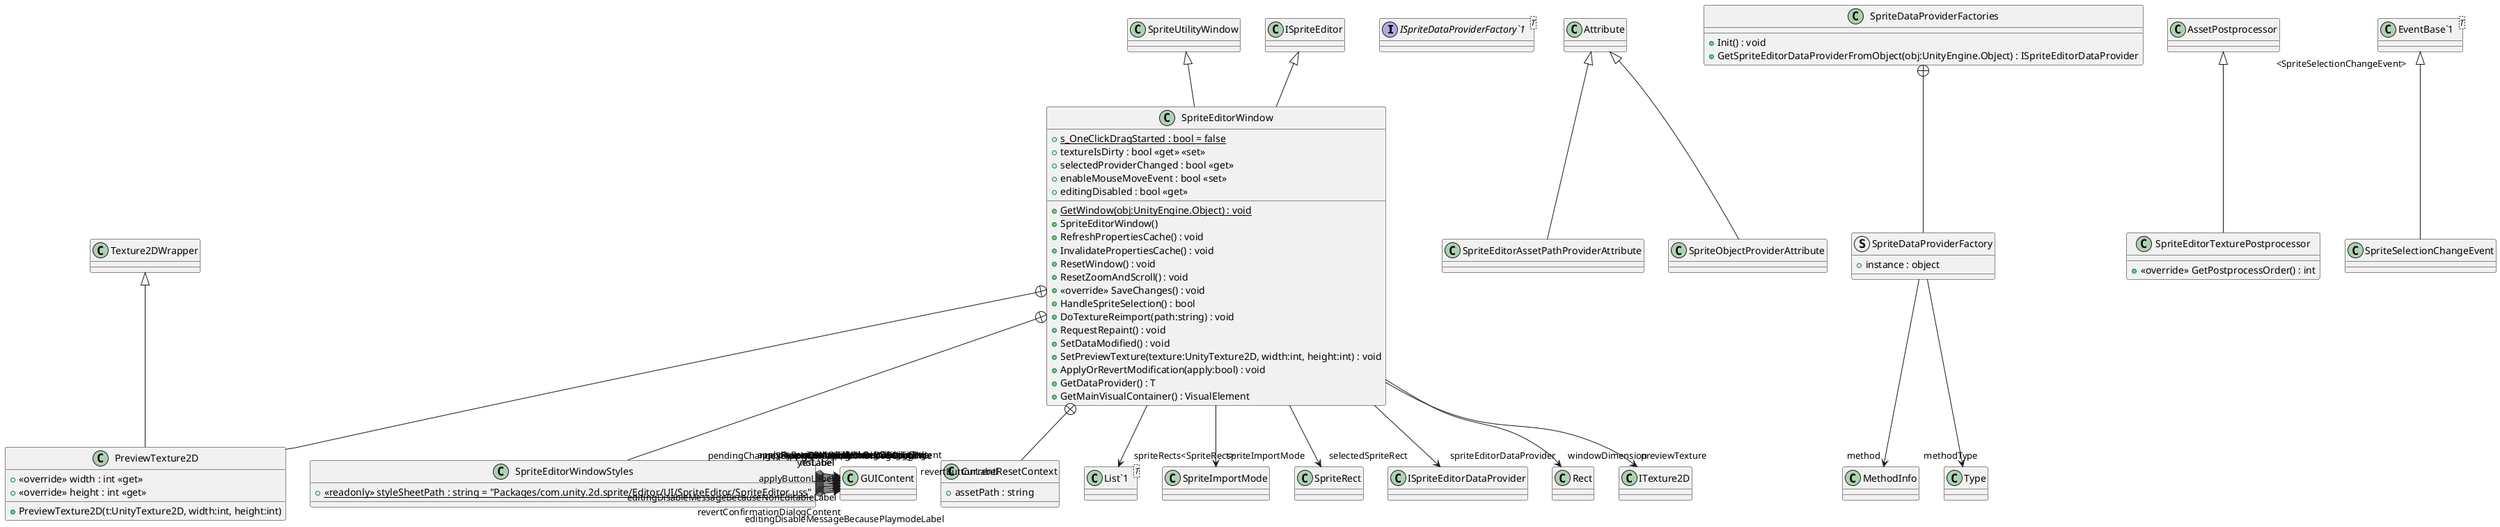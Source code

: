@startuml
interface "ISpriteDataProviderFactory`1"<T> {
}
class SpriteEditorAssetPathProviderAttribute {
}
class SpriteObjectProviderAttribute {
}
class SpriteDataProviderFactories {
    + Init() : void
    + GetSpriteEditorDataProviderFromObject(obj:UnityEngine.Object) : ISpriteEditorDataProvider
}
class SpriteEditorWindow {
    + {static} s_OneClickDragStarted : bool = false
    + {static} GetWindow(obj:UnityEngine.Object) : void
    + SpriteEditorWindow()
    + RefreshPropertiesCache() : void
    + InvalidatePropertiesCache() : void
    + textureIsDirty : bool <<get>> <<set>>
    + selectedProviderChanged : bool <<get>>
    + ResetWindow() : void
    + ResetZoomAndScroll() : void
    + <<override>> SaveChanges() : void
    + HandleSpriteSelection() : bool
    + DoTextureReimport(path:string) : void
    + enableMouseMoveEvent : bool <<set>>
    + RequestRepaint() : void
    + SetDataModified() : void
    + editingDisabled : bool <<get>>
    + SetPreviewTexture(texture:UnityTexture2D, width:int, height:int) : void
    + ApplyOrRevertModification(apply:bool) : void
    + GetDataProvider() : T
    + GetMainVisualContainer() : VisualElement
}
class SpriteEditorTexturePostprocessor {
    + <<override>> GetPostprocessOrder() : int
}
class SpriteSelectionChangeEvent {
}
struct SpriteDataProviderFactory {
    + instance : object
}
class SpriteEditorWindowStyles {
    + {static} <<readonly>> styleSheetPath : string = "Packages/com.unity.2d.sprite/Editor/UI/SpriteEditor/SpriteEditor.uss"
}
class CurrentResetContext {
    + assetPath : string
}
class "List`1"<T> {
}
class PreviewTexture2D {
    + PreviewTexture2D(t:UnityTexture2D, width:int, height:int)
    + <<override>> width : int <<get>>
    + <<override>> height : int <<get>>
}
class "EventBase`1"<T> {
}
Attribute <|-- SpriteEditorAssetPathProviderAttribute
Attribute <|-- SpriteObjectProviderAttribute
SpriteUtilityWindow <|-- SpriteEditorWindow
ISpriteEditor <|-- SpriteEditorWindow
SpriteEditorWindow --> "spriteImportMode" SpriteImportMode
SpriteEditorWindow --> "spriteRects<SpriteRect>" "List`1"
SpriteEditorWindow --> "selectedSpriteRect" SpriteRect
SpriteEditorWindow --> "spriteEditorDataProvider" ISpriteEditorDataProvider
SpriteEditorWindow --> "windowDimension" Rect
SpriteEditorWindow --> "previewTexture" ITexture2D
AssetPostprocessor <|-- SpriteEditorTexturePostprocessor
"EventBase`1" "<SpriteSelectionChangeEvent>" <|-- SpriteSelectionChangeEvent
SpriteDataProviderFactories +-- SpriteDataProviderFactory
SpriteDataProviderFactory --> "method" MethodInfo
SpriteDataProviderFactory --> "methodType" Type
SpriteEditorWindow +-- SpriteEditorWindowStyles
SpriteEditorWindowStyles o-> "editingDisableMessageBecausePlaymodeLabel" GUIContent
SpriteEditorWindowStyles o-> "editingDisableMessageBecauseNonEditableLabel" GUIContent
SpriteEditorWindowStyles o-> "revertButtonLabel" GUIContent
SpriteEditorWindowStyles o-> "applyButtonLabel" GUIContent
SpriteEditorWindowStyles o-> "pendingChangesDialogContent" GUIContent
SpriteEditorWindowStyles o-> "applyRevertDialogTitle" GUIContent
SpriteEditorWindowStyles o-> "applyRevertDialogContent" GUIContent
SpriteEditorWindowStyles o-> "noSelectionWarning" GUIContent
SpriteEditorWindowStyles o-> "noModuleWarning" GUIContent
SpriteEditorWindowStyles o-> "applyRevertModuleDialogTitle" GUIContent
SpriteEditorWindowStyles o-> "applyRevertModuleDialogContent" GUIContent
SpriteEditorWindowStyles o-> "revertConfirmationDialogTitle" GUIContent
SpriteEditorWindowStyles o-> "revertConfirmationDialogContent" GUIContent
SpriteEditorWindowStyles o-> "applyConfirmationDialogTitle" GUIContent
SpriteEditorWindowStyles o-> "applyConfirmationDialogContent" GUIContent
SpriteEditorWindowStyles o-> "yesLabel" GUIContent
SpriteEditorWindowStyles o-> "noLabel" GUIContent
SpriteEditorWindow +-- CurrentResetContext
SpriteEditorWindow +-- PreviewTexture2D
Texture2DWrapper <|-- PreviewTexture2D
@enduml
